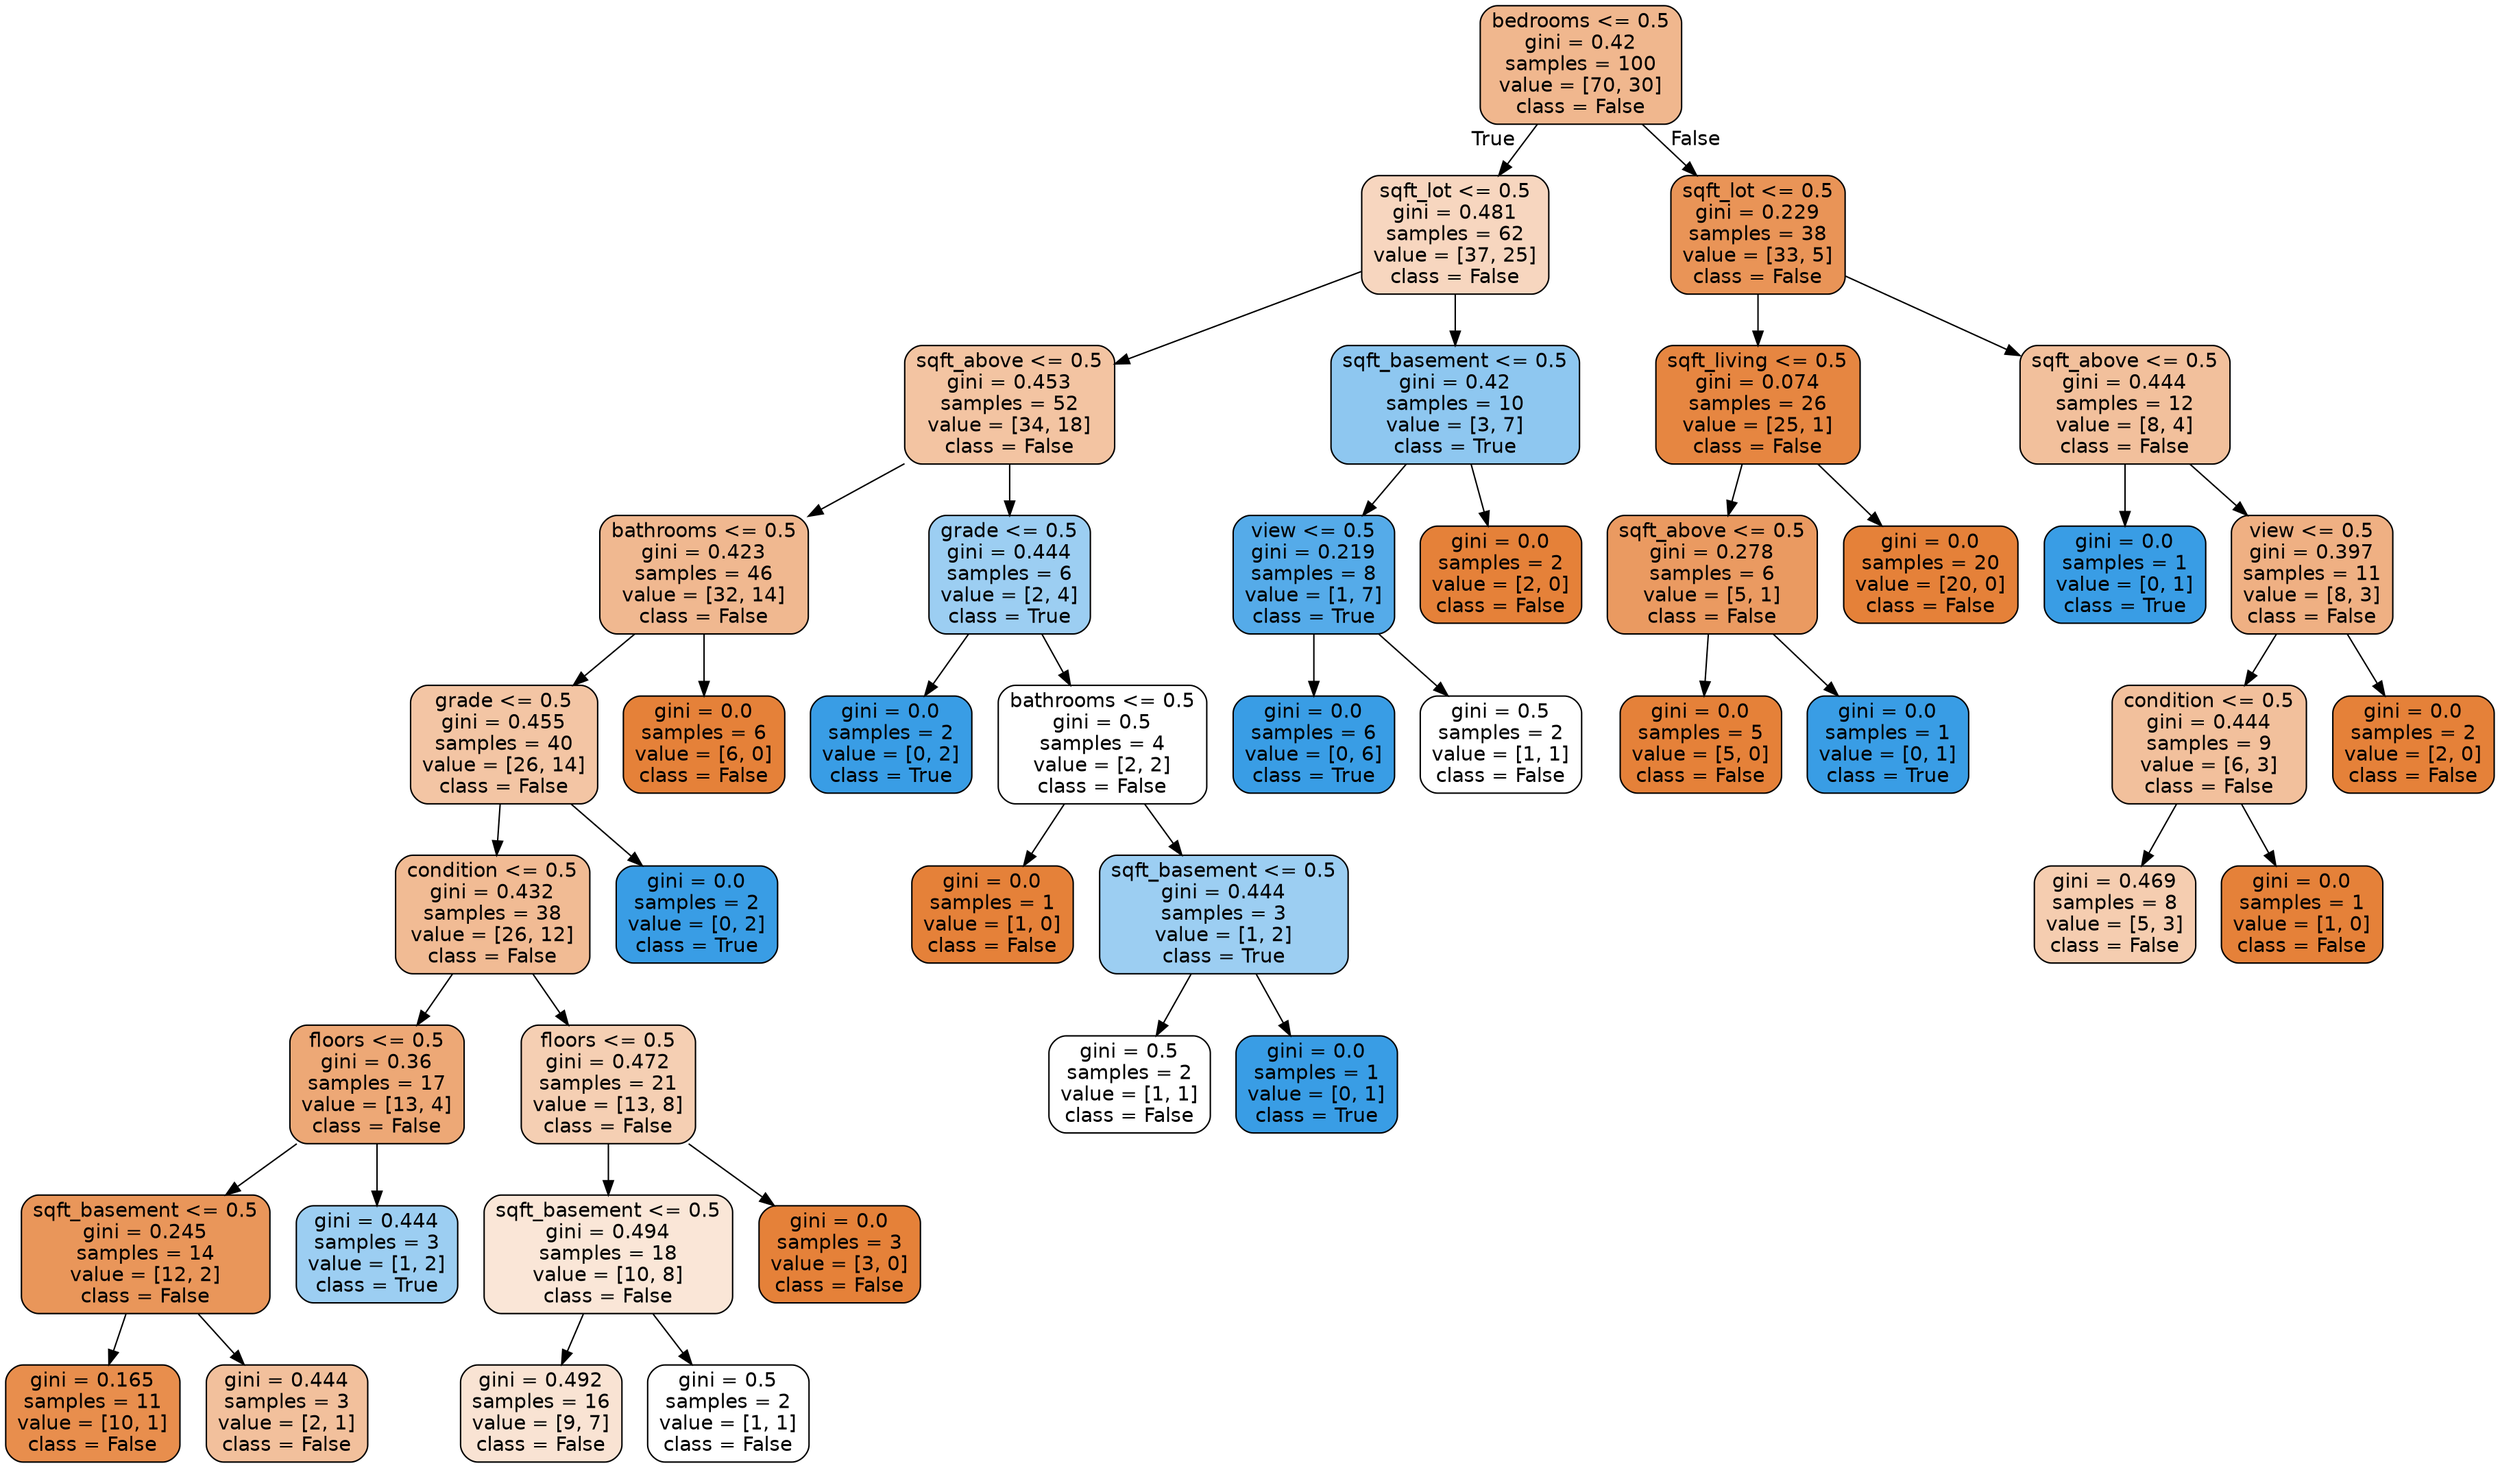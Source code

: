 digraph Tree {
node [shape=box, style="filled, rounded", color="black", fontname=helvetica] ;
edge [fontname=helvetica] ;
0 [label="bedrooms <= 0.5\ngini = 0.42\nsamples = 100\nvalue = [70, 30]\nclass = False", fillcolor="#f0b78e"] ;
1 [label="sqft_lot <= 0.5\ngini = 0.481\nsamples = 62\nvalue = [37, 25]\nclass = False", fillcolor="#f7d6bf"] ;
0 -> 1 [labeldistance=2.5, labelangle=45, headlabel="True"] ;
2 [label="sqft_above <= 0.5\ngini = 0.453\nsamples = 52\nvalue = [34, 18]\nclass = False", fillcolor="#f3c4a2"] ;
1 -> 2 ;
3 [label="bathrooms <= 0.5\ngini = 0.423\nsamples = 46\nvalue = [32, 14]\nclass = False", fillcolor="#f0b890"] ;
2 -> 3 ;
4 [label="grade <= 0.5\ngini = 0.455\nsamples = 40\nvalue = [26, 14]\nclass = False", fillcolor="#f3c5a4"] ;
3 -> 4 ;
5 [label="condition <= 0.5\ngini = 0.432\nsamples = 38\nvalue = [26, 12]\nclass = False", fillcolor="#f1bb94"] ;
4 -> 5 ;
6 [label="floors <= 0.5\ngini = 0.36\nsamples = 17\nvalue = [13, 4]\nclass = False", fillcolor="#eda876"] ;
5 -> 6 ;
7 [label="sqft_basement <= 0.5\ngini = 0.245\nsamples = 14\nvalue = [12, 2]\nclass = False", fillcolor="#e9965a"] ;
6 -> 7 ;
8 [label="gini = 0.165\nsamples = 11\nvalue = [10, 1]\nclass = False", fillcolor="#e88e4d"] ;
7 -> 8 ;
9 [label="gini = 0.444\nsamples = 3\nvalue = [2, 1]\nclass = False", fillcolor="#f2c09c"] ;
7 -> 9 ;
10 [label="gini = 0.444\nsamples = 3\nvalue = [1, 2]\nclass = True", fillcolor="#9ccef2"] ;
6 -> 10 ;
11 [label="floors <= 0.5\ngini = 0.472\nsamples = 21\nvalue = [13, 8]\nclass = False", fillcolor="#f5cfb3"] ;
5 -> 11 ;
12 [label="sqft_basement <= 0.5\ngini = 0.494\nsamples = 18\nvalue = [10, 8]\nclass = False", fillcolor="#fae6d7"] ;
11 -> 12 ;
13 [label="gini = 0.492\nsamples = 16\nvalue = [9, 7]\nclass = False", fillcolor="#f9e3d3"] ;
12 -> 13 ;
14 [label="gini = 0.5\nsamples = 2\nvalue = [1, 1]\nclass = False", fillcolor="#ffffff"] ;
12 -> 14 ;
15 [label="gini = 0.0\nsamples = 3\nvalue = [3, 0]\nclass = False", fillcolor="#e58139"] ;
11 -> 15 ;
16 [label="gini = 0.0\nsamples = 2\nvalue = [0, 2]\nclass = True", fillcolor="#399de5"] ;
4 -> 16 ;
17 [label="gini = 0.0\nsamples = 6\nvalue = [6, 0]\nclass = False", fillcolor="#e58139"] ;
3 -> 17 ;
18 [label="grade <= 0.5\ngini = 0.444\nsamples = 6\nvalue = [2, 4]\nclass = True", fillcolor="#9ccef2"] ;
2 -> 18 ;
19 [label="gini = 0.0\nsamples = 2\nvalue = [0, 2]\nclass = True", fillcolor="#399de5"] ;
18 -> 19 ;
20 [label="bathrooms <= 0.5\ngini = 0.5\nsamples = 4\nvalue = [2, 2]\nclass = False", fillcolor="#ffffff"] ;
18 -> 20 ;
21 [label="gini = 0.0\nsamples = 1\nvalue = [1, 0]\nclass = False", fillcolor="#e58139"] ;
20 -> 21 ;
22 [label="sqft_basement <= 0.5\ngini = 0.444\nsamples = 3\nvalue = [1, 2]\nclass = True", fillcolor="#9ccef2"] ;
20 -> 22 ;
23 [label="gini = 0.5\nsamples = 2\nvalue = [1, 1]\nclass = False", fillcolor="#ffffff"] ;
22 -> 23 ;
24 [label="gini = 0.0\nsamples = 1\nvalue = [0, 1]\nclass = True", fillcolor="#399de5"] ;
22 -> 24 ;
25 [label="sqft_basement <= 0.5\ngini = 0.42\nsamples = 10\nvalue = [3, 7]\nclass = True", fillcolor="#8ec7f0"] ;
1 -> 25 ;
26 [label="view <= 0.5\ngini = 0.219\nsamples = 8\nvalue = [1, 7]\nclass = True", fillcolor="#55abe9"] ;
25 -> 26 ;
27 [label="gini = 0.0\nsamples = 6\nvalue = [0, 6]\nclass = True", fillcolor="#399de5"] ;
26 -> 27 ;
28 [label="gini = 0.5\nsamples = 2\nvalue = [1, 1]\nclass = False", fillcolor="#ffffff"] ;
26 -> 28 ;
29 [label="gini = 0.0\nsamples = 2\nvalue = [2, 0]\nclass = False", fillcolor="#e58139"] ;
25 -> 29 ;
30 [label="sqft_lot <= 0.5\ngini = 0.229\nsamples = 38\nvalue = [33, 5]\nclass = False", fillcolor="#e99457"] ;
0 -> 30 [labeldistance=2.5, labelangle=-45, headlabel="False"] ;
31 [label="sqft_living <= 0.5\ngini = 0.074\nsamples = 26\nvalue = [25, 1]\nclass = False", fillcolor="#e68641"] ;
30 -> 31 ;
32 [label="sqft_above <= 0.5\ngini = 0.278\nsamples = 6\nvalue = [5, 1]\nclass = False", fillcolor="#ea9a61"] ;
31 -> 32 ;
33 [label="gini = 0.0\nsamples = 5\nvalue = [5, 0]\nclass = False", fillcolor="#e58139"] ;
32 -> 33 ;
34 [label="gini = 0.0\nsamples = 1\nvalue = [0, 1]\nclass = True", fillcolor="#399de5"] ;
32 -> 34 ;
35 [label="gini = 0.0\nsamples = 20\nvalue = [20, 0]\nclass = False", fillcolor="#e58139"] ;
31 -> 35 ;
36 [label="sqft_above <= 0.5\ngini = 0.444\nsamples = 12\nvalue = [8, 4]\nclass = False", fillcolor="#f2c09c"] ;
30 -> 36 ;
37 [label="gini = 0.0\nsamples = 1\nvalue = [0, 1]\nclass = True", fillcolor="#399de5"] ;
36 -> 37 ;
38 [label="view <= 0.5\ngini = 0.397\nsamples = 11\nvalue = [8, 3]\nclass = False", fillcolor="#efb083"] ;
36 -> 38 ;
39 [label="condition <= 0.5\ngini = 0.444\nsamples = 9\nvalue = [6, 3]\nclass = False", fillcolor="#f2c09c"] ;
38 -> 39 ;
40 [label="gini = 0.469\nsamples = 8\nvalue = [5, 3]\nclass = False", fillcolor="#f5cdb0"] ;
39 -> 40 ;
41 [label="gini = 0.0\nsamples = 1\nvalue = [1, 0]\nclass = False", fillcolor="#e58139"] ;
39 -> 41 ;
42 [label="gini = 0.0\nsamples = 2\nvalue = [2, 0]\nclass = False", fillcolor="#e58139"] ;
38 -> 42 ;
}